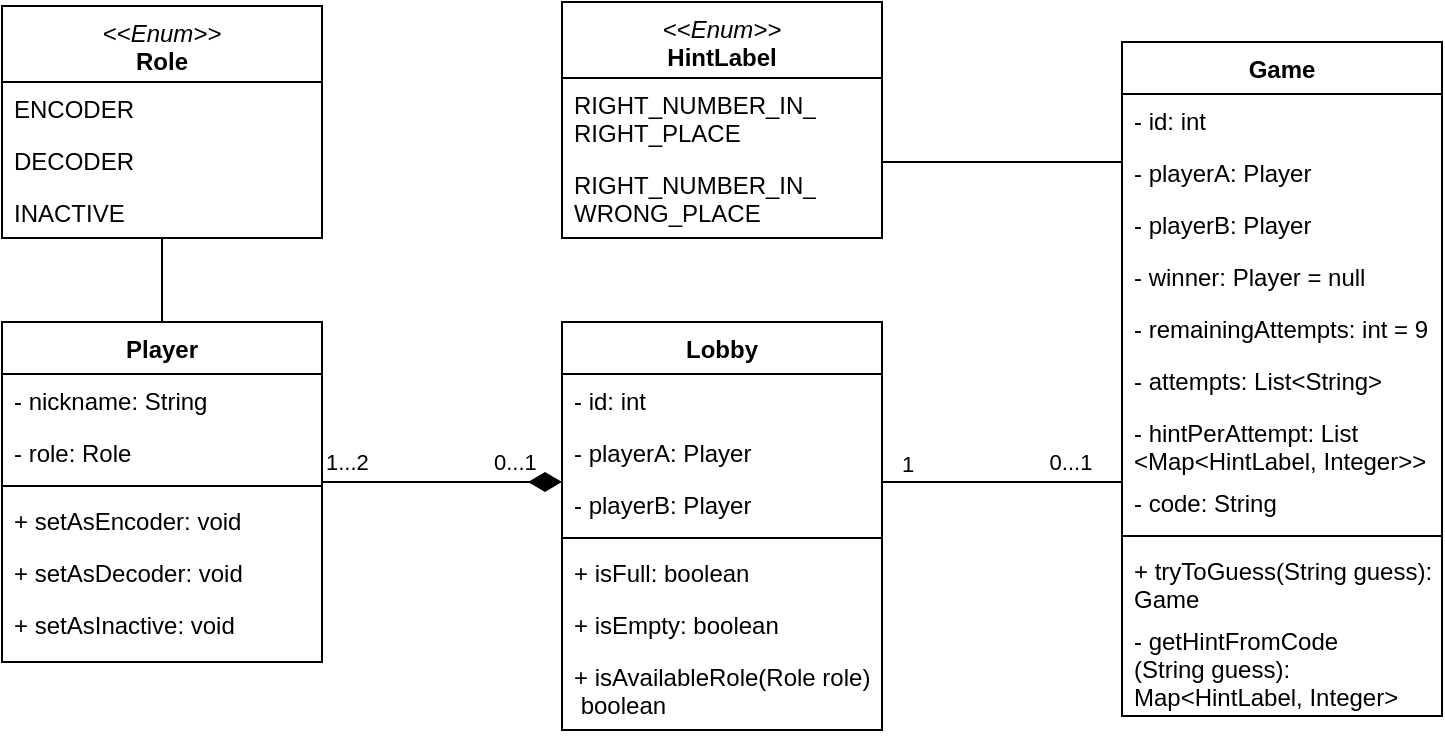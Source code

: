 <mxfile version="21.5.0" type="device" pages="6">
  <diagram id="C5RBs43oDa-KdzZeNtuy" name="Class">
    <mxGraphModel dx="1386" dy="764" grid="1" gridSize="10" guides="1" tooltips="1" connect="1" arrows="1" fold="1" page="1" pageScale="1" pageWidth="827" pageHeight="1169" math="0" shadow="0">
      <root>
        <mxCell id="WIyWlLk6GJQsqaUBKTNV-0" />
        <mxCell id="WIyWlLk6GJQsqaUBKTNV-1" parent="WIyWlLk6GJQsqaUBKTNV-0" />
        <mxCell id="zkfFHV4jXpPFQw0GAbJ--0" value="Player" style="swimlane;fontStyle=1;align=center;verticalAlign=top;childLayout=stackLayout;horizontal=1;startSize=26;horizontalStack=0;resizeParent=1;resizeLast=0;collapsible=1;marginBottom=0;rounded=0;shadow=0;strokeWidth=1;" parent="WIyWlLk6GJQsqaUBKTNV-1" vertex="1">
          <mxGeometry x="40" y="320" width="160" height="170" as="geometry">
            <mxRectangle x="220" y="120" width="160" height="26" as="alternateBounds" />
          </mxGeometry>
        </mxCell>
        <mxCell id="zkfFHV4jXpPFQw0GAbJ--1" value="- nickname: String" style="text;align=left;verticalAlign=top;spacingLeft=4;spacingRight=4;overflow=hidden;rotatable=0;points=[[0,0.5],[1,0.5]];portConstraint=eastwest;" parent="zkfFHV4jXpPFQw0GAbJ--0" vertex="1">
          <mxGeometry y="26" width="160" height="26" as="geometry" />
        </mxCell>
        <mxCell id="UER7jxlYiDCMysIIe5Dz-19" value="- role: Role" style="text;align=left;verticalAlign=top;spacingLeft=4;spacingRight=4;overflow=hidden;rotatable=0;points=[[0,0.5],[1,0.5]];portConstraint=eastwest;" parent="zkfFHV4jXpPFQw0GAbJ--0" vertex="1">
          <mxGeometry y="52" width="160" height="26" as="geometry" />
        </mxCell>
        <mxCell id="UER7jxlYiDCMysIIe5Dz-30" value="" style="line;html=1;strokeWidth=1;align=left;verticalAlign=middle;spacingTop=-1;spacingLeft=3;spacingRight=3;rotatable=0;labelPosition=right;points=[];portConstraint=eastwest;" parent="zkfFHV4jXpPFQw0GAbJ--0" vertex="1">
          <mxGeometry y="78" width="160" height="8" as="geometry" />
        </mxCell>
        <mxCell id="UER7jxlYiDCMysIIe5Dz-31" value="+ setAsEncoder: void" style="text;align=left;verticalAlign=top;spacingLeft=4;spacingRight=4;overflow=hidden;rotatable=0;points=[[0,0.5],[1,0.5]];portConstraint=eastwest;fontStyle=0" parent="zkfFHV4jXpPFQw0GAbJ--0" vertex="1">
          <mxGeometry y="86" width="160" height="26" as="geometry" />
        </mxCell>
        <mxCell id="UER7jxlYiDCMysIIe5Dz-32" value="+ setAsDecoder: void" style="text;align=left;verticalAlign=top;spacingLeft=4;spacingRight=4;overflow=hidden;rotatable=0;points=[[0,0.5],[1,0.5]];portConstraint=eastwest;fontStyle=0" parent="zkfFHV4jXpPFQw0GAbJ--0" vertex="1">
          <mxGeometry y="112" width="160" height="26" as="geometry" />
        </mxCell>
        <mxCell id="UER7jxlYiDCMysIIe5Dz-33" value="+ setAsInactive: void" style="text;align=left;verticalAlign=top;spacingLeft=4;spacingRight=4;overflow=hidden;rotatable=0;points=[[0,0.5],[1,0.5]];portConstraint=eastwest;fontStyle=0" parent="zkfFHV4jXpPFQw0GAbJ--0" vertex="1">
          <mxGeometry y="138" width="160" height="26" as="geometry" />
        </mxCell>
        <mxCell id="zkfFHV4jXpPFQw0GAbJ--6" value="Lobby" style="swimlane;fontStyle=1;align=center;verticalAlign=top;childLayout=stackLayout;horizontal=1;startSize=26;horizontalStack=0;resizeParent=1;resizeLast=0;collapsible=1;marginBottom=0;rounded=0;shadow=0;strokeWidth=1;" parent="WIyWlLk6GJQsqaUBKTNV-1" vertex="1">
          <mxGeometry x="320" y="320" width="160" height="204" as="geometry">
            <mxRectangle x="80" y="400" width="160" height="26" as="alternateBounds" />
          </mxGeometry>
        </mxCell>
        <mxCell id="zkfFHV4jXpPFQw0GAbJ--7" value="- id: int" style="text;align=left;verticalAlign=top;spacingLeft=4;spacingRight=4;overflow=hidden;rotatable=0;points=[[0,0.5],[1,0.5]];portConstraint=eastwest;" parent="zkfFHV4jXpPFQw0GAbJ--6" vertex="1">
          <mxGeometry y="26" width="160" height="26" as="geometry" />
        </mxCell>
        <mxCell id="zkfFHV4jXpPFQw0GAbJ--8" value="- playerA: Player" style="text;align=left;verticalAlign=top;spacingLeft=4;spacingRight=4;overflow=hidden;rotatable=0;points=[[0,0.5],[1,0.5]];portConstraint=eastwest;rounded=0;shadow=0;html=0;" parent="zkfFHV4jXpPFQw0GAbJ--6" vertex="1">
          <mxGeometry y="52" width="160" height="26" as="geometry" />
        </mxCell>
        <mxCell id="UER7jxlYiDCMysIIe5Dz-1" value="- playerB: Player" style="text;align=left;verticalAlign=top;spacingLeft=4;spacingRight=4;overflow=hidden;rotatable=0;points=[[0,0.5],[1,0.5]];portConstraint=eastwest;rounded=0;shadow=0;html=0;" parent="zkfFHV4jXpPFQw0GAbJ--6" vertex="1">
          <mxGeometry y="78" width="160" height="26" as="geometry" />
        </mxCell>
        <mxCell id="zkfFHV4jXpPFQw0GAbJ--9" value="" style="line;html=1;strokeWidth=1;align=left;verticalAlign=middle;spacingTop=-1;spacingLeft=3;spacingRight=3;rotatable=0;labelPosition=right;points=[];portConstraint=eastwest;" parent="zkfFHV4jXpPFQw0GAbJ--6" vertex="1">
          <mxGeometry y="104" width="160" height="8" as="geometry" />
        </mxCell>
        <mxCell id="zkfFHV4jXpPFQw0GAbJ--10" value="+ isFull: boolean" style="text;align=left;verticalAlign=top;spacingLeft=4;spacingRight=4;overflow=hidden;rotatable=0;points=[[0,0.5],[1,0.5]];portConstraint=eastwest;fontStyle=0" parent="zkfFHV4jXpPFQw0GAbJ--6" vertex="1">
          <mxGeometry y="112" width="160" height="26" as="geometry" />
        </mxCell>
        <mxCell id="4mKPp1QxXzxdGHiRJfHE-4" value="+ isEmpty: boolean" style="text;align=left;verticalAlign=top;spacingLeft=4;spacingRight=4;overflow=hidden;rotatable=0;points=[[0,0.5],[1,0.5]];portConstraint=eastwest;fontStyle=0" parent="zkfFHV4jXpPFQw0GAbJ--6" vertex="1">
          <mxGeometry y="138" width="160" height="26" as="geometry" />
        </mxCell>
        <mxCell id="v15Upnwp6Sc3w1bjmakq-0" value="+ isAvailableRole(Role role):&#xa; boolean" style="text;align=left;verticalAlign=top;spacingLeft=4;spacingRight=4;overflow=hidden;rotatable=0;points=[[0,0.5],[1,0.5]];portConstraint=eastwest;fontStyle=0" parent="zkfFHV4jXpPFQw0GAbJ--6" vertex="1">
          <mxGeometry y="164" width="160" height="40" as="geometry" />
        </mxCell>
        <mxCell id="zkfFHV4jXpPFQw0GAbJ--13" value="Game" style="swimlane;fontStyle=1;align=center;verticalAlign=top;childLayout=stackLayout;horizontal=1;startSize=26;horizontalStack=0;resizeParent=1;resizeLast=0;collapsible=1;marginBottom=0;rounded=0;shadow=0;strokeWidth=1;" parent="WIyWlLk6GJQsqaUBKTNV-1" vertex="1">
          <mxGeometry x="600" y="180" width="160" height="337" as="geometry">
            <mxRectangle x="340" y="380" width="170" height="26" as="alternateBounds" />
          </mxGeometry>
        </mxCell>
        <mxCell id="UER7jxlYiDCMysIIe5Dz-2" value="- id: int" style="text;align=left;verticalAlign=top;spacingLeft=4;spacingRight=4;overflow=hidden;rotatable=0;points=[[0,0.5],[1,0.5]];portConstraint=eastwest;" parent="zkfFHV4jXpPFQw0GAbJ--13" vertex="1">
          <mxGeometry y="26" width="160" height="26" as="geometry" />
        </mxCell>
        <mxCell id="UER7jxlYiDCMysIIe5Dz-3" value="- playerA: Player" style="text;align=left;verticalAlign=top;spacingLeft=4;spacingRight=4;overflow=hidden;rotatable=0;points=[[0,0.5],[1,0.5]];portConstraint=eastwest;rounded=0;shadow=0;html=0;" parent="zkfFHV4jXpPFQw0GAbJ--13" vertex="1">
          <mxGeometry y="52" width="160" height="26" as="geometry" />
        </mxCell>
        <mxCell id="UER7jxlYiDCMysIIe5Dz-4" value="- playerB: Player" style="text;align=left;verticalAlign=top;spacingLeft=4;spacingRight=4;overflow=hidden;rotatable=0;points=[[0,0.5],[1,0.5]];portConstraint=eastwest;rounded=0;shadow=0;html=0;" parent="zkfFHV4jXpPFQw0GAbJ--13" vertex="1">
          <mxGeometry y="78" width="160" height="26" as="geometry" />
        </mxCell>
        <mxCell id="4mKPp1QxXzxdGHiRJfHE-6" value="- winner: Player = null" style="text;align=left;verticalAlign=top;spacingLeft=4;spacingRight=4;overflow=hidden;rotatable=0;points=[[0,0.5],[1,0.5]];portConstraint=eastwest;rounded=0;shadow=0;html=0;" parent="zkfFHV4jXpPFQw0GAbJ--13" vertex="1">
          <mxGeometry y="104" width="160" height="26" as="geometry" />
        </mxCell>
        <mxCell id="zkfFHV4jXpPFQw0GAbJ--14" value="- remainingAttempts: int = 9" style="text;align=left;verticalAlign=top;spacingLeft=4;spacingRight=4;overflow=hidden;rotatable=0;points=[[0,0.5],[1,0.5]];portConstraint=eastwest;" parent="zkfFHV4jXpPFQw0GAbJ--13" vertex="1">
          <mxGeometry y="130" width="160" height="26" as="geometry" />
        </mxCell>
        <mxCell id="v15Upnwp6Sc3w1bjmakq-3" value="- attempts: List&lt;String&gt;" style="text;align=left;verticalAlign=top;spacingLeft=4;spacingRight=4;overflow=hidden;rotatable=0;points=[[0,0.5],[1,0.5]];portConstraint=eastwest;" parent="zkfFHV4jXpPFQw0GAbJ--13" vertex="1">
          <mxGeometry y="156" width="160" height="26" as="geometry" />
        </mxCell>
        <mxCell id="4mKPp1QxXzxdGHiRJfHE-7" value="- hintPerAttempt: List&#xa;&lt;Map&lt;HintLabel, Integer&gt;&gt;" style="text;align=left;verticalAlign=top;spacingLeft=4;spacingRight=4;overflow=hidden;rotatable=0;points=[[0,0.5],[1,0.5]];portConstraint=eastwest;" parent="zkfFHV4jXpPFQw0GAbJ--13" vertex="1">
          <mxGeometry y="182" width="160" height="35" as="geometry" />
        </mxCell>
        <mxCell id="UER7jxlYiDCMysIIe5Dz-41" value="- code: String" style="text;align=left;verticalAlign=top;spacingLeft=4;spacingRight=4;overflow=hidden;rotatable=0;points=[[0,0.5],[1,0.5]];portConstraint=eastwest;" parent="zkfFHV4jXpPFQw0GAbJ--13" vertex="1">
          <mxGeometry y="217" width="160" height="26" as="geometry" />
        </mxCell>
        <mxCell id="zkfFHV4jXpPFQw0GAbJ--15" value="" style="line;html=1;strokeWidth=1;align=left;verticalAlign=middle;spacingTop=-1;spacingLeft=3;spacingRight=3;rotatable=0;labelPosition=right;points=[];portConstraint=eastwest;" parent="zkfFHV4jXpPFQw0GAbJ--13" vertex="1">
          <mxGeometry y="243" width="160" height="8" as="geometry" />
        </mxCell>
        <mxCell id="v15Upnwp6Sc3w1bjmakq-4" value="+ tryToGuess(String guess):&#xa;Game " style="text;align=left;verticalAlign=top;spacingLeft=4;spacingRight=4;overflow=hidden;rotatable=0;points=[[0,0.5],[1,0.5]];portConstraint=eastwest;" parent="zkfFHV4jXpPFQw0GAbJ--13" vertex="1">
          <mxGeometry y="251" width="160" height="35" as="geometry" />
        </mxCell>
        <mxCell id="4mKPp1QxXzxdGHiRJfHE-8" value="- getHintFromCode&#xa;(String guess):&#xa;Map&lt;HintLabel, Integer&gt;" style="text;align=left;verticalAlign=top;spacingLeft=4;spacingRight=4;overflow=hidden;rotatable=0;points=[[0,0.5],[1,0.5]];portConstraint=eastwest;" parent="zkfFHV4jXpPFQw0GAbJ--13" vertex="1">
          <mxGeometry y="286" width="160" height="50" as="geometry" />
        </mxCell>
        <mxCell id="UER7jxlYiDCMysIIe5Dz-21" value="&lt;span style=&quot;font-weight: normal;&quot;&gt;&lt;i&gt;&amp;lt;&amp;lt;Enum&amp;gt;&amp;gt;&lt;/i&gt;&lt;/span&gt;&lt;br&gt;Role" style="swimlane;fontStyle=1;align=center;verticalAlign=top;childLayout=stackLayout;horizontal=1;startSize=38;horizontalStack=0;resizeParent=1;resizeParentMax=0;resizeLast=0;collapsible=1;marginBottom=0;whiteSpace=wrap;html=1;rounded=0;swimlaneLine=1;glass=0;shadow=0;arcSize=15;" parent="WIyWlLk6GJQsqaUBKTNV-1" vertex="1">
          <mxGeometry x="40" y="162" width="160" height="116" as="geometry">
            <mxRectangle x="320" y="170" width="100" height="40" as="alternateBounds" />
          </mxGeometry>
        </mxCell>
        <mxCell id="UER7jxlYiDCMysIIe5Dz-22" value="ENCODER" style="text;strokeColor=none;fillColor=none;align=left;verticalAlign=top;spacingLeft=4;spacingRight=4;overflow=hidden;rotatable=0;points=[[0,0.5],[1,0.5]];portConstraint=eastwest;whiteSpace=wrap;html=1;" parent="UER7jxlYiDCMysIIe5Dz-21" vertex="1">
          <mxGeometry y="38" width="160" height="26" as="geometry" />
        </mxCell>
        <mxCell id="UER7jxlYiDCMysIIe5Dz-25" value="DECODER" style="text;strokeColor=none;fillColor=none;align=left;verticalAlign=top;spacingLeft=4;spacingRight=4;overflow=hidden;rotatable=0;points=[[0,0.5],[1,0.5]];portConstraint=eastwest;whiteSpace=wrap;html=1;" parent="UER7jxlYiDCMysIIe5Dz-21" vertex="1">
          <mxGeometry y="64" width="160" height="26" as="geometry" />
        </mxCell>
        <mxCell id="UER7jxlYiDCMysIIe5Dz-29" value="INACTIVE" style="text;strokeColor=none;fillColor=none;align=left;verticalAlign=top;spacingLeft=4;spacingRight=4;overflow=hidden;rotatable=0;points=[[0,0.5],[1,0.5]];portConstraint=eastwest;whiteSpace=wrap;html=1;" parent="UER7jxlYiDCMysIIe5Dz-21" vertex="1">
          <mxGeometry y="90" width="160" height="26" as="geometry" />
        </mxCell>
        <mxCell id="UER7jxlYiDCMysIIe5Dz-26" value="" style="endArrow=none;html=1;rounded=0;exitX=0.5;exitY=0;exitDx=0;exitDy=0;entryX=0.5;entryY=1;entryDx=0;entryDy=0;" parent="WIyWlLk6GJQsqaUBKTNV-1" source="zkfFHV4jXpPFQw0GAbJ--0" target="UER7jxlYiDCMysIIe5Dz-21" edge="1">
          <mxGeometry relative="1" as="geometry">
            <mxPoint x="310" y="120" as="sourcePoint" />
            <mxPoint x="240" y="190" as="targetPoint" />
          </mxGeometry>
        </mxCell>
        <mxCell id="UER7jxlYiDCMysIIe5Dz-37" value="" style="endArrow=none;html=1;endSize=12;startArrow=diamondThin;startSize=14;startFill=1;align=left;verticalAlign=bottom;rounded=0;endFill=0;" parent="WIyWlLk6GJQsqaUBKTNV-1" edge="1">
          <mxGeometry x="-0.556" relative="1" as="geometry">
            <mxPoint x="320" y="400" as="sourcePoint" />
            <mxPoint x="200" y="400" as="targetPoint" />
            <mxPoint as="offset" />
          </mxGeometry>
        </mxCell>
        <mxCell id="UER7jxlYiDCMysIIe5Dz-38" value="&lt;span style=&quot;font-family: Helvetica; font-size: 11px; font-style: normal; font-variant-ligatures: normal; font-variant-caps: normal; font-weight: 400; letter-spacing: normal; orphans: 2; text-align: left; text-indent: 0px; text-transform: none; widows: 2; word-spacing: 0px; -webkit-text-stroke-width: 0px; text-decoration-thickness: initial; text-decoration-style: initial; text-decoration-color: initial; float: none; display: inline !important;&quot;&gt;1...2&lt;/span&gt;" style="text;whiteSpace=wrap;html=1;verticalAlign=middle;fillColor=none;fontColor=default;labelBackgroundColor=none;" parent="WIyWlLk6GJQsqaUBKTNV-1" vertex="1">
          <mxGeometry x="200" y="385" width="30" height="10" as="geometry" />
        </mxCell>
        <mxCell id="UER7jxlYiDCMysIIe5Dz-39" value="&lt;span style=&quot;font-family: Helvetica; font-size: 11px; font-style: normal; font-variant-ligatures: normal; font-variant-caps: normal; font-weight: 400; letter-spacing: normal; orphans: 2; text-align: left; text-indent: 0px; text-transform: none; widows: 2; word-spacing: 0px; -webkit-text-stroke-width: 0px; text-decoration-thickness: initial; text-decoration-style: initial; text-decoration-color: initial; float: none; display: inline !important;&quot;&gt;0...1&lt;/span&gt;" style="text;whiteSpace=wrap;html=1;verticalAlign=middle;fontColor=default;labelBorderColor=none;labelBackgroundColor=none;" parent="WIyWlLk6GJQsqaUBKTNV-1" vertex="1">
          <mxGeometry x="284" y="385" width="30" height="10" as="geometry" />
        </mxCell>
        <mxCell id="v15Upnwp6Sc3w1bjmakq-1" value="1" style="endArrow=none;html=1;endSize=12;startArrow=none;startSize=14;startFill=0;align=left;verticalAlign=bottom;rounded=0;endFill=0;labelBackgroundColor=none;" parent="WIyWlLk6GJQsqaUBKTNV-1" edge="1">
          <mxGeometry x="-0.873" relative="1" as="geometry">
            <mxPoint x="480" y="400" as="sourcePoint" />
            <mxPoint x="600" y="400" as="targetPoint" />
            <mxPoint as="offset" />
          </mxGeometry>
        </mxCell>
        <mxCell id="v15Upnwp6Sc3w1bjmakq-2" value="0...1" style="edgeLabel;html=1;align=center;verticalAlign=middle;resizable=0;points=[];labelBackgroundColor=none;" parent="v15Upnwp6Sc3w1bjmakq-1" vertex="1" connectable="0">
          <mxGeometry x="0.828" y="2" relative="1" as="geometry">
            <mxPoint x="-16" y="-8" as="offset" />
          </mxGeometry>
        </mxCell>
        <mxCell id="4mKPp1QxXzxdGHiRJfHE-0" value="&lt;span style=&quot;font-weight: normal;&quot;&gt;&lt;i&gt;&amp;lt;&amp;lt;Enum&amp;gt;&amp;gt;&lt;/i&gt;&lt;/span&gt;&lt;br&gt;HintLabel" style="swimlane;fontStyle=1;align=center;verticalAlign=top;childLayout=stackLayout;horizontal=1;startSize=38;horizontalStack=0;resizeParent=1;resizeParentMax=0;resizeLast=0;collapsible=1;marginBottom=0;whiteSpace=wrap;html=1;rounded=0;swimlaneLine=1;glass=0;shadow=0;arcSize=15;" parent="WIyWlLk6GJQsqaUBKTNV-1" vertex="1">
          <mxGeometry x="320" y="160" width="160" height="118" as="geometry">
            <mxRectangle x="320" y="170" width="100" height="40" as="alternateBounds" />
          </mxGeometry>
        </mxCell>
        <mxCell id="4mKPp1QxXzxdGHiRJfHE-1" value="RIGHT_NUMBER_IN_&lt;br&gt;RIGHT_PLACE" style="text;strokeColor=none;fillColor=none;align=left;verticalAlign=top;spacingLeft=4;spacingRight=4;overflow=hidden;rotatable=0;points=[[0,0.5],[1,0.5]];portConstraint=eastwest;whiteSpace=wrap;html=1;" parent="4mKPp1QxXzxdGHiRJfHE-0" vertex="1">
          <mxGeometry y="38" width="160" height="40" as="geometry" />
        </mxCell>
        <mxCell id="4mKPp1QxXzxdGHiRJfHE-2" value="RIGHT_NUMBER_IN_&lt;br&gt;WRONG_PLACE" style="text;strokeColor=none;fillColor=none;align=left;verticalAlign=top;spacingLeft=4;spacingRight=4;overflow=hidden;rotatable=0;points=[[0,0.5],[1,0.5]];portConstraint=eastwest;whiteSpace=wrap;html=1;" parent="4mKPp1QxXzxdGHiRJfHE-0" vertex="1">
          <mxGeometry y="78" width="160" height="40" as="geometry" />
        </mxCell>
        <mxCell id="4mKPp1QxXzxdGHiRJfHE-9" value="" style="endArrow=none;html=1;rounded=0;" parent="WIyWlLk6GJQsqaUBKTNV-1" edge="1">
          <mxGeometry width="50" height="50" relative="1" as="geometry">
            <mxPoint x="480" y="240" as="sourcePoint" />
            <mxPoint x="600" y="240" as="targetPoint" />
          </mxGeometry>
        </mxCell>
      </root>
    </mxGraphModel>
  </diagram>
  <diagram id="_gqyDcCQJWFUiEoFh99b" name="Connection Use Case">
    <mxGraphModel dx="1386" dy="764" grid="1" gridSize="10" guides="1" tooltips="1" connect="1" arrows="1" fold="1" page="1" pageScale="1" pageWidth="827" pageHeight="1169" math="0" shadow="0">
      <root>
        <mxCell id="0" />
        <mxCell id="1" parent="0" />
        <mxCell id="3vYsM9aQoNxQqMEnbn2C-3" value="" style="rounded=1;whiteSpace=wrap;html=1;fillColor=none;" parent="1" vertex="1">
          <mxGeometry x="260" y="70" width="160" height="440" as="geometry" />
        </mxCell>
        <mxCell id="iQXgPGsqYSNBlmH_r2pg-1" value="Player" style="shape=umlActor;verticalLabelPosition=bottom;verticalAlign=top;html=1;fillColor=none;" parent="1" vertex="1">
          <mxGeometry x="90" y="170" width="30" height="60" as="geometry" />
        </mxCell>
        <mxCell id="iQXgPGsqYSNBlmH_r2pg-3" value="Si registra con un nickname" style="ellipse;whiteSpace=wrap;html=1;fillColor=none;" parent="1" vertex="1">
          <mxGeometry x="280" y="210" width="120" height="80" as="geometry" />
        </mxCell>
        <mxCell id="iQXgPGsqYSNBlmH_r2pg-4" value="Crea una lobby scegliendo il ruolo" style="ellipse;whiteSpace=wrap;html=1;fillColor=none;" parent="1" vertex="1">
          <mxGeometry x="280" y="310" width="120" height="80" as="geometry" />
        </mxCell>
        <mxCell id="iQXgPGsqYSNBlmH_r2pg-5" value="Si connette a una lobby ottenendo il ruolo" style="ellipse;whiteSpace=wrap;html=1;fillColor=none;" parent="1" vertex="1">
          <mxGeometry x="280" y="410" width="120" height="80" as="geometry" />
        </mxCell>
        <mxCell id="iQXgPGsqYSNBlmH_r2pg-6" value="" style="endArrow=classic;html=1;rounded=1;entryX=0;entryY=0.5;entryDx=0;entryDy=0;" parent="1" target="iQXgPGsqYSNBlmH_r2pg-4" edge="1">
          <mxGeometry width="50" height="50" relative="1" as="geometry">
            <mxPoint x="130" y="400" as="sourcePoint" />
            <mxPoint x="230" y="400" as="targetPoint" />
            <Array as="points">
              <mxPoint x="200" y="400" />
              <mxPoint x="200" y="350" />
            </Array>
          </mxGeometry>
        </mxCell>
        <mxCell id="iQXgPGsqYSNBlmH_r2pg-7" value="" style="endArrow=classic;html=1;entryX=0;entryY=0.5;entryDx=0;entryDy=0;rounded=1;" parent="1" target="iQXgPGsqYSNBlmH_r2pg-3" edge="1">
          <mxGeometry width="50" height="50" relative="1" as="geometry">
            <mxPoint x="130" y="200" as="sourcePoint" />
            <mxPoint x="400" y="340" as="targetPoint" />
            <Array as="points">
              <mxPoint x="200" y="200" />
              <mxPoint x="200" y="250" />
            </Array>
          </mxGeometry>
        </mxCell>
        <mxCell id="iQXgPGsqYSNBlmH_r2pg-8" value="" style="endArrow=classic;html=1;rounded=1;entryX=0;entryY=0.5;entryDx=0;entryDy=0;" parent="1" target="iQXgPGsqYSNBlmH_r2pg-5" edge="1">
          <mxGeometry width="50" height="50" relative="1" as="geometry">
            <mxPoint x="130" y="400" as="sourcePoint" />
            <mxPoint x="220" y="480" as="targetPoint" />
            <Array as="points">
              <mxPoint x="200" y="400" />
              <mxPoint x="200" y="450" />
            </Array>
          </mxGeometry>
        </mxCell>
        <mxCell id="3vYsM9aQoNxQqMEnbn2C-1" value="Player &lt;br&gt;registrato" style="shape=umlActor;verticalLabelPosition=bottom;verticalAlign=top;html=1;fillColor=none;" parent="1" vertex="1">
          <mxGeometry x="90" y="370" width="30" height="60" as="geometry" />
        </mxCell>
        <mxCell id="3vYsM9aQoNxQqMEnbn2C-2" value="" style="endArrow=block;html=1;rounded=1;endFill=0;" parent="1" edge="1">
          <mxGeometry width="50" height="50" relative="1" as="geometry">
            <mxPoint x="80" y="400" as="sourcePoint" />
            <mxPoint x="80" y="200" as="targetPoint" />
            <Array as="points">
              <mxPoint x="40" y="400" />
              <mxPoint x="40" y="200" />
            </Array>
          </mxGeometry>
        </mxCell>
        <mxCell id="3vYsM9aQoNxQqMEnbn2C-5" value="Mastermind Online" style="text;html=1;strokeColor=none;fillColor=none;align=center;verticalAlign=middle;whiteSpace=wrap;rounded=0;" parent="1" vertex="1">
          <mxGeometry x="285" y="80" width="110" height="30" as="geometry" />
        </mxCell>
        <mxCell id="7QZhvYdB1IKb0w9om9q9-1" value="Si disconnette" style="ellipse;whiteSpace=wrap;html=1;fillColor=none;" parent="1" vertex="1">
          <mxGeometry x="280" y="110" width="120" height="80" as="geometry" />
        </mxCell>
        <mxCell id="7QZhvYdB1IKb0w9om9q9-2" value="" style="endArrow=classic;html=1;rounded=1;entryX=0;entryY=0.5;entryDx=0;entryDy=0;" parent="1" target="7QZhvYdB1IKb0w9om9q9-1" edge="1">
          <mxGeometry width="50" height="50" relative="1" as="geometry">
            <mxPoint x="130" y="200" as="sourcePoint" />
            <mxPoint x="240" y="110" as="targetPoint" />
            <Array as="points">
              <mxPoint x="200" y="200" />
              <mxPoint x="200" y="150" />
            </Array>
          </mxGeometry>
        </mxCell>
      </root>
    </mxGraphModel>
  </diagram>
  <diagram id="GlCFCU5fnV9Fu0jNuSwU" name="Game Use Case">
    <mxGraphModel dx="1386" dy="764" grid="1" gridSize="10" guides="1" tooltips="1" connect="1" arrows="1" fold="1" page="1" pageScale="1" pageWidth="827" pageHeight="1169" math="0" shadow="0">
      <root>
        <mxCell id="0" />
        <mxCell id="1" parent="0" />
        <mxCell id="uWwFrTDso0CofCwS8BPG-1" value="" style="rounded=1;whiteSpace=wrap;html=1;fillColor=none;" parent="1" vertex="1">
          <mxGeometry x="160" y="120" width="160" height="280" as="geometry" />
        </mxCell>
        <mxCell id="uWwFrTDso0CofCwS8BPG-2" value="Mastermind Online" style="text;html=1;strokeColor=none;fillColor=none;align=center;verticalAlign=middle;whiteSpace=wrap;rounded=0;" parent="1" vertex="1">
          <mxGeometry x="185" y="130" width="110" height="30" as="geometry" />
        </mxCell>
        <mxCell id="zI4qfzWVpQXrJi2Yzb1k-1" value="Codificatore" style="shape=umlActor;verticalLabelPosition=bottom;verticalAlign=top;html=1;fillColor=none;" parent="1" vertex="1">
          <mxGeometry x="80" y="170" width="30" height="60" as="geometry" />
        </mxCell>
        <mxCell id="zI4qfzWVpQXrJi2Yzb1k-2" value="Sceglie &lt;br&gt;un codice di 4 cifre decimali" style="ellipse;whiteSpace=wrap;html=1;fillColor=none;" parent="1" vertex="1">
          <mxGeometry x="180" y="160" width="120" height="80" as="geometry" />
        </mxCell>
        <mxCell id="zI4qfzWVpQXrJi2Yzb1k-3" value="Tenta di indovinare il codice" style="ellipse;whiteSpace=wrap;html=1;fillColor=none;" parent="1" vertex="1">
          <mxGeometry x="180" y="300" width="120" height="80" as="geometry" />
        </mxCell>
        <mxCell id="zI4qfzWVpQXrJi2Yzb1k-8" value="Decodificatore" style="shape=umlActor;verticalLabelPosition=bottom;verticalAlign=top;html=1;fillColor=none;" parent="1" vertex="1">
          <mxGeometry x="80" y="310" width="30" height="60" as="geometry" />
        </mxCell>
        <mxCell id="q0ph9CylqQFJZ0sZna5B-1" value="" style="endArrow=classic;html=1;rounded=0;entryX=0;entryY=0.5;entryDx=0;entryDy=0;" parent="1" target="zI4qfzWVpQXrJi2Yzb1k-2" edge="1">
          <mxGeometry width="50" height="50" relative="1" as="geometry">
            <mxPoint x="120" y="200" as="sourcePoint" />
            <mxPoint x="490" y="230" as="targetPoint" />
          </mxGeometry>
        </mxCell>
        <mxCell id="q0ph9CylqQFJZ0sZna5B-2" value="" style="endArrow=classic;html=1;rounded=0;entryX=0;entryY=0.5;entryDx=0;entryDy=0;" parent="1" target="zI4qfzWVpQXrJi2Yzb1k-3" edge="1">
          <mxGeometry width="50" height="50" relative="1" as="geometry">
            <mxPoint x="120" y="339.71" as="sourcePoint" />
            <mxPoint x="180" y="339.71" as="targetPoint" />
          </mxGeometry>
        </mxCell>
      </root>
    </mxGraphModel>
  </diagram>
  <diagram id="Gi95aiv1MGOGL4cKkuC8" name="Lobby State">
    <mxGraphModel dx="1386" dy="764" grid="1" gridSize="10" guides="1" tooltips="1" connect="1" arrows="1" fold="1" page="1" pageScale="1" pageWidth="827" pageHeight="1169" math="0" shadow="0">
      <root>
        <mxCell id="0" />
        <mxCell id="1" parent="0" />
        <mxCell id="ZTDD8AJCoJOqpsT0TGOy-1" value="" style="rounded=1;whiteSpace=wrap;html=1;labelPosition=center;verticalLabelPosition=middle;align=center;verticalAlign=middle;movable=1;resizable=1;rotatable=1;deletable=1;editable=1;locked=0;connectable=1;dashed=1;" parent="1" vertex="1">
          <mxGeometry x="410" y="600" width="160" height="70" as="geometry" />
        </mxCell>
        <mxCell id="ZTDD8AJCoJOqpsT0TGOy-2" value="" style="endArrow=none;html=1;rounded=0;exitX=0;exitY=0.25;exitDx=0;exitDy=0;entryX=1;entryY=0.25;entryDx=0;entryDy=0;movable=1;resizable=1;rotatable=1;deletable=1;editable=1;locked=0;connectable=1;dashed=1;" parent="1" source="ZTDD8AJCoJOqpsT0TGOy-1" target="ZTDD8AJCoJOqpsT0TGOy-1" edge="1">
          <mxGeometry width="50" height="50" relative="1" as="geometry">
            <mxPoint x="500" y="720" as="sourcePoint" />
            <mxPoint x="550" y="670" as="targetPoint" />
          </mxGeometry>
        </mxCell>
        <mxCell id="ZTDD8AJCoJOqpsT0TGOy-3" value="&lt;b&gt;Inizio partita&lt;/b&gt;" style="text;html=1;strokeColor=none;fillColor=none;align=center;verticalAlign=middle;whiteSpace=wrap;rounded=0;movable=1;resizable=1;rotatable=1;deletable=1;editable=1;locked=0;connectable=1;" parent="1" vertex="1">
          <mxGeometry x="430" y="600" width="120" height="20" as="geometry" />
        </mxCell>
        <mxCell id="ZTDD8AJCoJOqpsT0TGOy-4" value="" style="ellipse;html=1;shape=startState;fillColor=#000000;strokeColor=#000000;" parent="1" vertex="1">
          <mxGeometry x="275" y="75" width="30" height="30" as="geometry" />
        </mxCell>
        <mxCell id="ZTDD8AJCoJOqpsT0TGOy-5" value="" style="html=1;verticalAlign=bottom;endArrow=classic;endSize=8;strokeColor=#000000;rounded=0;endFill=1;entryX=0.5;entryY=0;entryDx=0;entryDy=0;" parent="1" source="ZTDD8AJCoJOqpsT0TGOy-4" target="ZTDD8AJCoJOqpsT0TGOy-8" edge="1">
          <mxGeometry relative="1" as="geometry">
            <mxPoint x="295" y="130" as="targetPoint" />
          </mxGeometry>
        </mxCell>
        <mxCell id="ZTDD8AJCoJOqpsT0TGOy-6" value="&lt;br&gt;Richiedi inserimento nickname" style="rounded=1;whiteSpace=wrap;html=1;labelPosition=center;verticalLabelPosition=middle;align=center;verticalAlign=middle;movable=1;resizable=1;rotatable=1;deletable=1;editable=1;locked=0;connectable=1;" parent="1" vertex="1">
          <mxGeometry x="210" y="130" width="160" height="80" as="geometry" />
        </mxCell>
        <mxCell id="ZTDD8AJCoJOqpsT0TGOy-7" value="" style="endArrow=none;html=1;rounded=0;exitX=0;exitY=0.25;exitDx=0;exitDy=0;entryX=1;entryY=0.25;entryDx=0;entryDy=0;movable=1;resizable=1;rotatable=1;deletable=1;editable=1;locked=0;connectable=1;" parent="1" source="ZTDD8AJCoJOqpsT0TGOy-6" target="ZTDD8AJCoJOqpsT0TGOy-6" edge="1">
          <mxGeometry width="50" height="50" relative="1" as="geometry">
            <mxPoint x="300" y="250" as="sourcePoint" />
            <mxPoint x="350" y="200" as="targetPoint" />
          </mxGeometry>
        </mxCell>
        <mxCell id="ZTDD8AJCoJOqpsT0TGOy-8" value="&lt;b&gt;Login&lt;/b&gt;" style="text;html=1;strokeColor=none;fillColor=none;align=center;verticalAlign=middle;whiteSpace=wrap;rounded=0;movable=1;resizable=1;rotatable=1;deletable=1;editable=1;locked=0;connectable=1;" parent="1" vertex="1">
          <mxGeometry x="230" y="130" width="120" height="20" as="geometry" />
        </mxCell>
        <mxCell id="ZTDD8AJCoJOqpsT0TGOy-9" value="&lt;br&gt;Mostra&lt;br&gt;opzioni menù" style="rounded=1;whiteSpace=wrap;html=1;labelPosition=center;verticalLabelPosition=middle;align=center;verticalAlign=middle;movable=1;resizable=1;rotatable=1;deletable=1;editable=1;locked=0;connectable=1;" parent="1" vertex="1">
          <mxGeometry x="210" y="280" width="160" height="80" as="geometry" />
        </mxCell>
        <mxCell id="ZTDD8AJCoJOqpsT0TGOy-10" value="" style="endArrow=none;html=1;rounded=0;exitX=0;exitY=0.25;exitDx=0;exitDy=0;entryX=1;entryY=0.25;entryDx=0;entryDy=0;movable=1;resizable=1;rotatable=1;deletable=1;editable=1;locked=0;connectable=1;" parent="1" source="ZTDD8AJCoJOqpsT0TGOy-9" target="ZTDD8AJCoJOqpsT0TGOy-9" edge="1">
          <mxGeometry width="50" height="50" relative="1" as="geometry">
            <mxPoint x="305" y="400" as="sourcePoint" />
            <mxPoint x="355" y="350" as="targetPoint" />
          </mxGeometry>
        </mxCell>
        <mxCell id="ZTDD8AJCoJOqpsT0TGOy-11" value="&lt;b&gt;Home&lt;/b&gt;" style="text;html=1;strokeColor=none;fillColor=none;align=center;verticalAlign=middle;whiteSpace=wrap;rounded=0;movable=1;resizable=1;rotatable=1;deletable=1;editable=1;locked=0;connectable=1;" parent="1" vertex="1">
          <mxGeometry x="230" y="280" width="120" height="20" as="geometry" />
        </mxCell>
        <mxCell id="ZTDD8AJCoJOqpsT0TGOy-12" value="" style="endArrow=classic;html=1;rounded=0;exitX=0.5;exitY=1;exitDx=0;exitDy=0;entryX=0.5;entryY=0;entryDx=0;entryDy=0;" parent="1" source="ZTDD8AJCoJOqpsT0TGOy-6" target="ZTDD8AJCoJOqpsT0TGOy-11" edge="1">
          <mxGeometry width="50" height="50" relative="1" as="geometry">
            <mxPoint x="160" y="270" as="sourcePoint" />
            <mxPoint x="210" y="220" as="targetPoint" />
          </mxGeometry>
        </mxCell>
        <mxCell id="ZTDD8AJCoJOqpsT0TGOy-13" value="Nickname inserito" style="text;html=1;strokeColor=none;fillColor=none;align=center;verticalAlign=middle;whiteSpace=wrap;rounded=0;" parent="1" vertex="1">
          <mxGeometry x="295" y="230" width="60" height="30" as="geometry" />
        </mxCell>
        <mxCell id="ZTDD8AJCoJOqpsT0TGOy-14" value="" style="ellipse;html=1;shape=endState;fillColor=#000000;strokeColor=#000000;" parent="1" vertex="1">
          <mxGeometry x="540" y="325" width="30" height="30" as="geometry" />
        </mxCell>
        <mxCell id="ZTDD8AJCoJOqpsT0TGOy-15" value="" style="endArrow=classic;html=1;rounded=0;exitX=1;exitY=0.75;exitDx=0;exitDy=0;entryX=0;entryY=0.5;entryDx=0;entryDy=0;" parent="1" source="ZTDD8AJCoJOqpsT0TGOy-9" target="ZTDD8AJCoJOqpsT0TGOy-14" edge="1">
          <mxGeometry width="50" height="50" relative="1" as="geometry">
            <mxPoint x="420" y="390" as="sourcePoint" />
            <mxPoint x="470" y="340" as="targetPoint" />
          </mxGeometry>
        </mxCell>
        <mxCell id="ZTDD8AJCoJOqpsT0TGOy-16" value="Uscita dal gioco" style="text;html=1;strokeColor=none;fillColor=none;align=center;verticalAlign=middle;whiteSpace=wrap;rounded=0;" parent="1" vertex="1">
          <mxGeometry x="410" y="320" width="100" height="20" as="geometry" />
        </mxCell>
        <mxCell id="ZTDD8AJCoJOqpsT0TGOy-17" value="&lt;br&gt;Richiedi inserimento ruolo" style="rounded=1;whiteSpace=wrap;html=1;labelPosition=center;verticalLabelPosition=middle;align=center;verticalAlign=middle;movable=1;resizable=1;rotatable=1;deletable=1;editable=1;locked=0;connectable=1;" parent="1" vertex="1">
          <mxGeometry x="20" y="440" width="160" height="80" as="geometry" />
        </mxCell>
        <mxCell id="ZTDD8AJCoJOqpsT0TGOy-18" value="" style="endArrow=none;html=1;rounded=0;exitX=0;exitY=0.25;exitDx=0;exitDy=0;entryX=1;entryY=0.25;entryDx=0;entryDy=0;movable=1;resizable=1;rotatable=1;deletable=1;editable=1;locked=0;connectable=1;" parent="1" source="ZTDD8AJCoJOqpsT0TGOy-17" target="ZTDD8AJCoJOqpsT0TGOy-17" edge="1">
          <mxGeometry width="50" height="50" relative="1" as="geometry">
            <mxPoint x="110" y="560" as="sourcePoint" />
            <mxPoint x="160" y="510" as="targetPoint" />
          </mxGeometry>
        </mxCell>
        <mxCell id="ZTDD8AJCoJOqpsT0TGOy-19" value="&lt;b&gt;Creazione Lobby&lt;/b&gt;" style="text;html=1;strokeColor=none;fillColor=none;align=center;verticalAlign=middle;whiteSpace=wrap;rounded=0;movable=1;resizable=1;rotatable=1;deletable=1;editable=1;locked=0;connectable=1;" parent="1" vertex="1">
          <mxGeometry x="40" y="440" width="120" height="20" as="geometry" />
        </mxCell>
        <mxCell id="ZTDD8AJCoJOqpsT0TGOy-20" value="&lt;br&gt;Mostra tutte le lobby" style="rounded=1;whiteSpace=wrap;html=1;labelPosition=center;verticalLabelPosition=middle;align=center;verticalAlign=middle;movable=1;resizable=1;rotatable=1;deletable=1;editable=1;locked=0;connectable=1;" parent="1" vertex="1">
          <mxGeometry x="410" y="440" width="160" height="80" as="geometry" />
        </mxCell>
        <mxCell id="ZTDD8AJCoJOqpsT0TGOy-21" value="" style="endArrow=none;html=1;rounded=0;exitX=0;exitY=0.25;exitDx=0;exitDy=0;entryX=1;entryY=0.25;entryDx=0;entryDy=0;movable=1;resizable=1;rotatable=1;deletable=1;editable=1;locked=0;connectable=1;" parent="1" source="ZTDD8AJCoJOqpsT0TGOy-20" target="ZTDD8AJCoJOqpsT0TGOy-20" edge="1">
          <mxGeometry width="50" height="50" relative="1" as="geometry">
            <mxPoint x="500" y="560" as="sourcePoint" />
            <mxPoint x="550" y="510" as="targetPoint" />
          </mxGeometry>
        </mxCell>
        <mxCell id="ZTDD8AJCoJOqpsT0TGOy-22" value="&lt;b&gt;Mostra Lobby&lt;/b&gt;" style="text;html=1;strokeColor=none;fillColor=none;align=center;verticalAlign=middle;whiteSpace=wrap;rounded=0;movable=1;resizable=1;rotatable=1;deletable=1;editable=1;locked=0;connectable=1;" parent="1" vertex="1">
          <mxGeometry x="430" y="440" width="120" height="20" as="geometry" />
        </mxCell>
        <mxCell id="ZTDD8AJCoJOqpsT0TGOy-23" value="" style="endArrow=classic;html=1;rounded=1;entryX=0.5;entryY=0;entryDx=0;entryDy=0;exitX=0.25;exitY=1;exitDx=0;exitDy=0;" parent="1" source="ZTDD8AJCoJOqpsT0TGOy-9" target="ZTDD8AJCoJOqpsT0TGOy-19" edge="1">
          <mxGeometry width="50" height="50" relative="1" as="geometry">
            <mxPoint x="250" y="380" as="sourcePoint" />
            <mxPoint x="90" y="330" as="targetPoint" />
            <Array as="points">
              <mxPoint x="250" y="400" />
              <mxPoint x="100" y="400" />
            </Array>
          </mxGeometry>
        </mxCell>
        <mxCell id="ZTDD8AJCoJOqpsT0TGOy-24" value="" style="endArrow=classic;html=1;rounded=1;exitX=0.75;exitY=1;exitDx=0;exitDy=0;entryX=0.5;entryY=0;entryDx=0;entryDy=0;" parent="1" source="ZTDD8AJCoJOqpsT0TGOy-9" target="ZTDD8AJCoJOqpsT0TGOy-22" edge="1">
          <mxGeometry width="50" height="50" relative="1" as="geometry">
            <mxPoint x="265" y="370" as="sourcePoint" />
            <mxPoint x="110" y="450" as="targetPoint" />
            <Array as="points">
              <mxPoint x="330" y="400" />
              <mxPoint x="490" y="400" />
            </Array>
          </mxGeometry>
        </mxCell>
        <mxCell id="ZTDD8AJCoJOqpsT0TGOy-25" value="Crea Lobby" style="text;html=1;strokeColor=none;fillColor=none;align=center;verticalAlign=middle;whiteSpace=wrap;rounded=0;" parent="1" vertex="1">
          <mxGeometry x="120" y="380" width="120" height="20" as="geometry" />
        </mxCell>
        <mxCell id="ZTDD8AJCoJOqpsT0TGOy-26" value="Mostra Lobby" style="text;html=1;strokeColor=none;fillColor=none;align=center;verticalAlign=middle;whiteSpace=wrap;rounded=0;" parent="1" vertex="1">
          <mxGeometry x="360" y="380" width="120" height="20" as="geometry" />
        </mxCell>
        <mxCell id="ZTDD8AJCoJOqpsT0TGOy-28" value="" style="rounded=1;whiteSpace=wrap;html=1;labelPosition=center;verticalLabelPosition=middle;align=center;verticalAlign=middle;movable=1;resizable=1;rotatable=1;deletable=1;editable=1;locked=0;connectable=1;" parent="1" vertex="1">
          <mxGeometry x="20" y="600" width="160" height="70" as="geometry" />
        </mxCell>
        <mxCell id="ZTDD8AJCoJOqpsT0TGOy-29" value="" style="endArrow=none;html=1;rounded=0;exitX=0;exitY=0.25;exitDx=0;exitDy=0;entryX=1;entryY=0.25;entryDx=0;entryDy=0;movable=1;resizable=1;rotatable=1;deletable=1;editable=1;locked=0;connectable=1;" parent="1" source="ZTDD8AJCoJOqpsT0TGOy-28" target="ZTDD8AJCoJOqpsT0TGOy-28" edge="1">
          <mxGeometry width="50" height="50" relative="1" as="geometry">
            <mxPoint x="110" y="720" as="sourcePoint" />
            <mxPoint x="160" y="670" as="targetPoint" />
          </mxGeometry>
        </mxCell>
        <mxCell id="ZTDD8AJCoJOqpsT0TGOy-30" value="&lt;b&gt;Attesa altro giocatore&lt;/b&gt;" style="text;html=1;strokeColor=none;fillColor=none;align=center;verticalAlign=middle;whiteSpace=wrap;rounded=0;movable=1;resizable=1;rotatable=1;deletable=1;editable=1;locked=0;connectable=1;" parent="1" vertex="1">
          <mxGeometry x="30" y="600" width="140" height="20" as="geometry" />
        </mxCell>
        <mxCell id="ZTDD8AJCoJOqpsT0TGOy-31" value="" style="endArrow=classic;html=1;rounded=0;exitX=0.5;exitY=1;exitDx=0;exitDy=0;entryX=0.5;entryY=0;entryDx=0;entryDy=0;" parent="1" source="ZTDD8AJCoJOqpsT0TGOy-17" target="ZTDD8AJCoJOqpsT0TGOy-30" edge="1">
          <mxGeometry width="50" height="50" relative="1" as="geometry">
            <mxPoint x="190" y="600" as="sourcePoint" />
            <mxPoint x="240" y="550" as="targetPoint" />
          </mxGeometry>
        </mxCell>
        <mxCell id="ZTDD8AJCoJOqpsT0TGOy-32" value="Ruolo&lt;br&gt;scelto" style="text;html=1;strokeColor=none;fillColor=none;align=center;verticalAlign=middle;whiteSpace=wrap;rounded=0;" parent="1" vertex="1">
          <mxGeometry x="100" y="540" width="50" height="30" as="geometry" />
        </mxCell>
        <mxCell id="ZTDD8AJCoJOqpsT0TGOy-33" value="" style="endArrow=classic;html=1;rounded=0;exitX=1;exitY=0.5;exitDx=0;exitDy=0;entryX=0;entryY=0.5;entryDx=0;entryDy=0;" parent="1" source="ZTDD8AJCoJOqpsT0TGOy-28" target="ZTDD8AJCoJOqpsT0TGOy-1" edge="1">
          <mxGeometry width="50" height="50" relative="1" as="geometry">
            <mxPoint x="310" y="640" as="sourcePoint" />
            <mxPoint x="360" y="590" as="targetPoint" />
          </mxGeometry>
        </mxCell>
        <mxCell id="ZTDD8AJCoJOqpsT0TGOy-34" value="Un altro giocatore si connette" style="text;html=1;strokeColor=none;fillColor=none;align=center;verticalAlign=middle;whiteSpace=wrap;rounded=0;" parent="1" vertex="1">
          <mxGeometry x="210" y="610" width="160" height="20" as="geometry" />
        </mxCell>
        <mxCell id="ZTDD8AJCoJOqpsT0TGOy-35" value="" style="endArrow=classic;html=1;rounded=0;exitX=0.5;exitY=1;exitDx=0;exitDy=0;entryX=0.5;entryY=0;entryDx=0;entryDy=0;" parent="1" source="ZTDD8AJCoJOqpsT0TGOy-20" target="ZTDD8AJCoJOqpsT0TGOy-3" edge="1">
          <mxGeometry width="50" height="50" relative="1" as="geometry">
            <mxPoint x="270" y="550" as="sourcePoint" />
            <mxPoint x="320" y="500" as="targetPoint" />
          </mxGeometry>
        </mxCell>
        <mxCell id="ZTDD8AJCoJOqpsT0TGOy-36" value="" style="endArrow=classic;html=1;rounded=1;entryX=0.5;entryY=1;entryDx=0;entryDy=0;exitX=0;exitY=0.5;exitDx=0;exitDy=0;" parent="1" source="ZTDD8AJCoJOqpsT0TGOy-20" target="ZTDD8AJCoJOqpsT0TGOy-9" edge="1">
          <mxGeometry width="50" height="50" relative="1" as="geometry">
            <mxPoint x="280" y="560" as="sourcePoint" />
            <mxPoint x="330" y="510" as="targetPoint" />
            <Array as="points">
              <mxPoint x="290" y="480" />
            </Array>
          </mxGeometry>
        </mxCell>
        <mxCell id="ZTDD8AJCoJOqpsT0TGOy-37" value="Torna al menù" style="text;html=1;strokeColor=none;fillColor=none;align=center;verticalAlign=middle;whiteSpace=wrap;rounded=0;" parent="1" vertex="1">
          <mxGeometry x="300" y="460" width="100" height="20" as="geometry" />
        </mxCell>
        <mxCell id="ZTDD8AJCoJOqpsT0TGOy-38" value="Connessione a una lobby" style="text;html=1;strokeColor=none;fillColor=none;align=center;verticalAlign=middle;whiteSpace=wrap;rounded=0;" parent="1" vertex="1">
          <mxGeometry x="400" y="540" width="90" height="30" as="geometry" />
        </mxCell>
        <mxCell id="ZZEp2APcgtFa2hrGrW8G-1" value="" style="endArrow=classic;html=1;rounded=1;exitX=1;exitY=0.5;exitDx=0;exitDy=0;entryX=1;entryY=0.25;entryDx=0;entryDy=0;" parent="1" source="ZTDD8AJCoJOqpsT0TGOy-1" target="ZTDD8AJCoJOqpsT0TGOy-9" edge="1">
          <mxGeometry width="50" height="50" relative="1" as="geometry">
            <mxPoint x="690" y="600" as="sourcePoint" />
            <mxPoint x="610" y="360" as="targetPoint" />
            <Array as="points">
              <mxPoint x="600" y="635" />
              <mxPoint x="600" y="300" />
            </Array>
          </mxGeometry>
        </mxCell>
        <mxCell id="ZZEp2APcgtFa2hrGrW8G-2" value="Partita finita" style="text;html=1;strokeColor=none;fillColor=none;align=center;verticalAlign=middle;whiteSpace=wrap;rounded=0;" parent="1" vertex="1">
          <mxGeometry x="440" y="280" width="70" height="20" as="geometry" />
        </mxCell>
      </root>
    </mxGraphModel>
  </diagram>
  <diagram name="Game State" id="qES-XZ6bCbmz9zG4XupI">
    <mxGraphModel dx="1386" dy="764" grid="1" gridSize="10" guides="1" tooltips="1" connect="1" arrows="1" fold="1" page="1" pageScale="1" pageWidth="827" pageHeight="1169" math="0" shadow="0">
      <root>
        <mxCell id="6TLxv_z5fVWIRdT8SUDr-0" />
        <mxCell id="6TLxv_z5fVWIRdT8SUDr-1" parent="6TLxv_z5fVWIRdT8SUDr-0" />
        <mxCell id="6TLxv_z5fVWIRdT8SUDr-5" value="" style="ellipse;html=1;shape=startState;fillColor=#000000;strokeColor=#000000;" parent="6TLxv_z5fVWIRdT8SUDr-1" vertex="1">
          <mxGeometry x="265" y="80" width="30" height="30" as="geometry" />
        </mxCell>
        <mxCell id="6TLxv_z5fVWIRdT8SUDr-6" value="" style="html=1;verticalAlign=bottom;endArrow=classic;endSize=8;strokeColor=#000000;rounded=0;endFill=1;entryX=0.5;entryY=0;entryDx=0;entryDy=0;" parent="6TLxv_z5fVWIRdT8SUDr-1" source="6TLxv_z5fVWIRdT8SUDr-5" target="6TLxv_z5fVWIRdT8SUDr-9" edge="1">
          <mxGeometry relative="1" as="geometry">
            <mxPoint x="295" y="130" as="targetPoint" />
          </mxGeometry>
        </mxCell>
        <mxCell id="6TLxv_z5fVWIRdT8SUDr-7" value="" style="rounded=1;whiteSpace=wrap;html=1;labelPosition=center;verticalLabelPosition=middle;align=center;verticalAlign=middle;movable=1;resizable=1;rotatable=1;deletable=1;editable=1;locked=0;connectable=1;" parent="6TLxv_z5fVWIRdT8SUDr-1" vertex="1">
          <mxGeometry x="200" y="130" width="160" height="70" as="geometry" />
        </mxCell>
        <mxCell id="6TLxv_z5fVWIRdT8SUDr-8" value="" style="endArrow=none;html=1;rounded=0;exitX=0;exitY=0.25;exitDx=0;exitDy=0;entryX=1;entryY=0.25;entryDx=0;entryDy=0;movable=1;resizable=1;rotatable=1;deletable=1;editable=1;locked=0;connectable=1;" parent="6TLxv_z5fVWIRdT8SUDr-1" source="6TLxv_z5fVWIRdT8SUDr-7" target="6TLxv_z5fVWIRdT8SUDr-7" edge="1">
          <mxGeometry width="50" height="50" relative="1" as="geometry">
            <mxPoint x="290" y="250" as="sourcePoint" />
            <mxPoint x="340" y="200" as="targetPoint" />
          </mxGeometry>
        </mxCell>
        <mxCell id="6TLxv_z5fVWIRdT8SUDr-9" value="&lt;b&gt;Inizio partita&lt;/b&gt;" style="text;html=1;strokeColor=none;fillColor=none;align=center;verticalAlign=middle;whiteSpace=wrap;rounded=0;movable=1;resizable=1;rotatable=1;deletable=1;editable=1;locked=0;connectable=1;" parent="6TLxv_z5fVWIRdT8SUDr-1" vertex="1">
          <mxGeometry x="220" y="130" width="120" height="20" as="geometry" />
        </mxCell>
        <mxCell id="6TLxv_z5fVWIRdT8SUDr-15" value="" style="ellipse;html=1;shape=endState;fillColor=#000000;strokeColor=#000000;" parent="6TLxv_z5fVWIRdT8SUDr-1" vertex="1">
          <mxGeometry x="265" y="545" width="30" height="30" as="geometry" />
        </mxCell>
        <mxCell id="J78jDVMmPsxoG9-6J49T-0" value="" style="rounded=1;whiteSpace=wrap;html=1;labelPosition=center;verticalLabelPosition=middle;align=center;verticalAlign=middle;movable=1;resizable=1;rotatable=1;deletable=1;editable=1;locked=0;connectable=1;" parent="6TLxv_z5fVWIRdT8SUDr-1" vertex="1">
          <mxGeometry x="40" y="280" width="160" height="70" as="geometry" />
        </mxCell>
        <mxCell id="J78jDVMmPsxoG9-6J49T-1" value="" style="endArrow=none;html=1;rounded=0;exitX=0;exitY=0.25;exitDx=0;exitDy=0;entryX=1;entryY=0.25;entryDx=0;entryDy=0;movable=1;resizable=1;rotatable=1;deletable=1;editable=1;locked=0;connectable=1;" parent="6TLxv_z5fVWIRdT8SUDr-1" source="J78jDVMmPsxoG9-6J49T-0" target="J78jDVMmPsxoG9-6J49T-0" edge="1">
          <mxGeometry width="50" height="50" relative="1" as="geometry">
            <mxPoint x="135" y="400" as="sourcePoint" />
            <mxPoint x="185" y="350" as="targetPoint" />
          </mxGeometry>
        </mxCell>
        <mxCell id="J78jDVMmPsxoG9-6J49T-2" value="&lt;b&gt;Scelta codice&lt;/b&gt;" style="text;html=1;strokeColor=none;fillColor=none;align=center;verticalAlign=middle;whiteSpace=wrap;rounded=0;movable=1;resizable=1;rotatable=1;deletable=1;editable=1;locked=0;connectable=1;" parent="6TLxv_z5fVWIRdT8SUDr-1" vertex="1">
          <mxGeometry x="60" y="280" width="120" height="20" as="geometry" />
        </mxCell>
        <mxCell id="J78jDVMmPsxoG9-6J49T-3" value="" style="rounded=1;whiteSpace=wrap;html=1;labelPosition=center;verticalLabelPosition=middle;align=center;verticalAlign=middle;movable=1;resizable=1;rotatable=1;deletable=1;editable=1;locked=0;connectable=1;" parent="6TLxv_z5fVWIRdT8SUDr-1" vertex="1">
          <mxGeometry x="360" y="280" width="160" height="70" as="geometry" />
        </mxCell>
        <mxCell id="J78jDVMmPsxoG9-6J49T-4" value="" style="endArrow=none;html=1;rounded=0;exitX=0;exitY=0.25;exitDx=0;exitDy=0;entryX=1;entryY=0.25;entryDx=0;entryDy=0;movable=1;resizable=1;rotatable=1;deletable=1;editable=1;locked=0;connectable=1;" parent="6TLxv_z5fVWIRdT8SUDr-1" source="J78jDVMmPsxoG9-6J49T-3" target="J78jDVMmPsxoG9-6J49T-3" edge="1">
          <mxGeometry width="50" height="50" relative="1" as="geometry">
            <mxPoint x="455" y="400" as="sourcePoint" />
            <mxPoint x="505" y="350" as="targetPoint" />
          </mxGeometry>
        </mxCell>
        <mxCell id="J78jDVMmPsxoG9-6J49T-5" value="&lt;b&gt;Attesa scelta codice&lt;/b&gt;" style="text;html=1;strokeColor=none;fillColor=none;align=center;verticalAlign=middle;whiteSpace=wrap;rounded=0;movable=1;resizable=1;rotatable=1;deletable=1;editable=1;locked=0;connectable=1;" parent="6TLxv_z5fVWIRdT8SUDr-1" vertex="1">
          <mxGeometry x="380" y="280" width="120" height="20" as="geometry" />
        </mxCell>
        <mxCell id="J78jDVMmPsxoG9-6J49T-6" value="" style="endArrow=classic;html=1;rounded=1;entryX=0.5;entryY=0;entryDx=0;entryDy=0;exitX=0.25;exitY=1;exitDx=0;exitDy=0;" parent="6TLxv_z5fVWIRdT8SUDr-1" source="6TLxv_z5fVWIRdT8SUDr-7" target="J78jDVMmPsxoG9-6J49T-2" edge="1">
          <mxGeometry width="50" height="50" relative="1" as="geometry">
            <mxPoint x="60" y="180" as="sourcePoint" />
            <mxPoint x="110" y="130" as="targetPoint" />
            <Array as="points">
              <mxPoint x="240" y="240" />
              <mxPoint x="120" y="240" />
            </Array>
          </mxGeometry>
        </mxCell>
        <mxCell id="J78jDVMmPsxoG9-6J49T-7" value="" style="endArrow=classic;html=1;rounded=1;entryX=0.5;entryY=0;entryDx=0;entryDy=0;exitX=0.75;exitY=1;exitDx=0;exitDy=0;" parent="6TLxv_z5fVWIRdT8SUDr-1" source="6TLxv_z5fVWIRdT8SUDr-7" target="J78jDVMmPsxoG9-6J49T-5" edge="1">
          <mxGeometry width="50" height="50" relative="1" as="geometry">
            <mxPoint x="250" y="210" as="sourcePoint" />
            <mxPoint x="130" y="290" as="targetPoint" />
            <Array as="points">
              <mxPoint x="320" y="240" />
              <mxPoint x="440" y="240" />
            </Array>
          </mxGeometry>
        </mxCell>
        <mxCell id="J78jDVMmPsxoG9-6J49T-8" value="Role == ENCODER" style="text;html=1;strokeColor=none;fillColor=none;align=center;verticalAlign=middle;whiteSpace=wrap;rounded=0;" parent="6TLxv_z5fVWIRdT8SUDr-1" vertex="1">
          <mxGeometry x="120" y="220" width="110" height="20" as="geometry" />
        </mxCell>
        <mxCell id="J78jDVMmPsxoG9-6J49T-10" value="Role == DECODER" style="text;html=1;strokeColor=none;fillColor=none;align=center;verticalAlign=middle;whiteSpace=wrap;rounded=0;" parent="6TLxv_z5fVWIRdT8SUDr-1" vertex="1">
          <mxGeometry x="330" y="220" width="110" height="20" as="geometry" />
        </mxCell>
        <mxCell id="J78jDVMmPsxoG9-6J49T-11" value="" style="endArrow=classic;html=1;rounded=0;exitX=0.5;exitY=1;exitDx=0;exitDy=0;" parent="6TLxv_z5fVWIRdT8SUDr-1" source="J78jDVMmPsxoG9-6J49T-0" edge="1">
          <mxGeometry width="50" height="50" relative="1" as="geometry">
            <mxPoint x="140" y="450" as="sourcePoint" />
            <mxPoint x="120" y="400" as="targetPoint" />
          </mxGeometry>
        </mxCell>
        <mxCell id="J78jDVMmPsxoG9-6J49T-12" value="Codice scelto" style="text;html=1;strokeColor=none;fillColor=none;align=center;verticalAlign=middle;whiteSpace=wrap;rounded=0;" parent="6TLxv_z5fVWIRdT8SUDr-1" vertex="1">
          <mxGeometry x="120" y="365" width="80" height="20" as="geometry" />
        </mxCell>
        <mxCell id="J78jDVMmPsxoG9-6J49T-13" value="" style="rounded=1;whiteSpace=wrap;html=1;labelPosition=center;verticalLabelPosition=middle;align=center;verticalAlign=middle;movable=1;resizable=1;rotatable=1;deletable=1;editable=1;locked=0;connectable=1;" parent="6TLxv_z5fVWIRdT8SUDr-1" vertex="1">
          <mxGeometry x="40" y="400" width="160" height="70" as="geometry" />
        </mxCell>
        <mxCell id="J78jDVMmPsxoG9-6J49T-14" value="" style="endArrow=none;html=1;rounded=0;exitX=0;exitY=0.25;exitDx=0;exitDy=0;entryX=1;entryY=0.25;entryDx=0;entryDy=0;movable=1;resizable=1;rotatable=1;deletable=1;editable=1;locked=0;connectable=1;" parent="6TLxv_z5fVWIRdT8SUDr-1" source="J78jDVMmPsxoG9-6J49T-13" target="J78jDVMmPsxoG9-6J49T-13" edge="1">
          <mxGeometry width="50" height="50" relative="1" as="geometry">
            <mxPoint x="135" y="520" as="sourcePoint" />
            <mxPoint x="185" y="470" as="targetPoint" />
          </mxGeometry>
        </mxCell>
        <mxCell id="J78jDVMmPsxoG9-6J49T-15" value="&lt;b&gt;&lt;font style=&quot;font-size: 11px;&quot;&gt;Osserva tentativi DECODER&lt;/font&gt;&lt;/b&gt;" style="text;html=1;strokeColor=none;fillColor=none;align=center;verticalAlign=middle;whiteSpace=wrap;rounded=0;movable=1;resizable=1;rotatable=1;deletable=1;editable=1;locked=0;connectable=1;" parent="6TLxv_z5fVWIRdT8SUDr-1" vertex="1">
          <mxGeometry x="40" y="400" width="160" height="20" as="geometry" />
        </mxCell>
        <mxCell id="J78jDVMmPsxoG9-6J49T-17" value="" style="endArrow=classic;html=1;rounded=0;exitX=0.5;exitY=1;exitDx=0;exitDy=0;entryX=0.5;entryY=0;entryDx=0;entryDy=0;" parent="6TLxv_z5fVWIRdT8SUDr-1" source="J78jDVMmPsxoG9-6J49T-3" target="J78jDVMmPsxoG9-6J49T-21" edge="1">
          <mxGeometry width="50" height="50" relative="1" as="geometry">
            <mxPoint x="430" y="360" as="sourcePoint" />
            <mxPoint x="440" y="400" as="targetPoint" />
          </mxGeometry>
        </mxCell>
        <mxCell id="J78jDVMmPsxoG9-6J49T-18" value="Codice scelto" style="text;html=1;strokeColor=none;fillColor=none;align=center;verticalAlign=middle;whiteSpace=wrap;rounded=0;" parent="6TLxv_z5fVWIRdT8SUDr-1" vertex="1">
          <mxGeometry x="440" y="365" width="80" height="20" as="geometry" />
        </mxCell>
        <mxCell id="J78jDVMmPsxoG9-6J49T-19" value="" style="rounded=1;whiteSpace=wrap;html=1;labelPosition=center;verticalLabelPosition=middle;align=center;verticalAlign=middle;movable=1;resizable=1;rotatable=1;deletable=1;editable=1;locked=0;connectable=1;" parent="6TLxv_z5fVWIRdT8SUDr-1" vertex="1">
          <mxGeometry x="360" y="400" width="160" height="70" as="geometry" />
        </mxCell>
        <mxCell id="J78jDVMmPsxoG9-6J49T-20" value="" style="endArrow=none;html=1;rounded=0;exitX=0;exitY=0.25;exitDx=0;exitDy=0;entryX=1;entryY=0.25;entryDx=0;entryDy=0;movable=1;resizable=1;rotatable=1;deletable=1;editable=1;locked=0;connectable=1;" parent="6TLxv_z5fVWIRdT8SUDr-1" source="J78jDVMmPsxoG9-6J49T-19" target="J78jDVMmPsxoG9-6J49T-19" edge="1">
          <mxGeometry width="50" height="50" relative="1" as="geometry">
            <mxPoint x="455" y="520" as="sourcePoint" />
            <mxPoint x="505" y="470" as="targetPoint" />
          </mxGeometry>
        </mxCell>
        <mxCell id="J78jDVMmPsxoG9-6J49T-21" value="&lt;b&gt;Effettua tentativi&lt;/b&gt;" style="text;html=1;strokeColor=none;fillColor=none;align=center;verticalAlign=middle;whiteSpace=wrap;rounded=0;movable=1;resizable=1;rotatable=1;deletable=1;editable=1;locked=0;connectable=1;" parent="6TLxv_z5fVWIRdT8SUDr-1" vertex="1">
          <mxGeometry x="380" y="400" width="120" height="20" as="geometry" />
        </mxCell>
        <mxCell id="J78jDVMmPsxoG9-6J49T-22" value="" style="endArrow=classic;html=1;rounded=1;exitX=0;exitY=0.5;exitDx=0;exitDy=0;entryX=0.25;entryY=0;entryDx=0;entryDy=0;" parent="6TLxv_z5fVWIRdT8SUDr-1" source="J78jDVMmPsxoG9-6J49T-19" target="J78jDVMmPsxoG9-6J49T-19" edge="1">
          <mxGeometry width="50" height="50" relative="1" as="geometry">
            <mxPoint x="290" y="460" as="sourcePoint" />
            <mxPoint x="330" y="410" as="targetPoint" />
            <Array as="points">
              <mxPoint x="300" y="435" />
              <mxPoint x="300" y="360" />
              <mxPoint x="400" y="360" />
            </Array>
          </mxGeometry>
        </mxCell>
        <mxCell id="J78jDVMmPsxoG9-6J49T-23" value="Tentativo errato&lt;br&gt;Mostra indizi" style="text;html=1;strokeColor=none;fillColor=none;align=center;verticalAlign=middle;whiteSpace=wrap;rounded=0;" parent="6TLxv_z5fVWIRdT8SUDr-1" vertex="1">
          <mxGeometry x="300" y="360" width="100" height="40" as="geometry" />
        </mxCell>
        <mxCell id="J78jDVMmPsxoG9-6J49T-24" value="" style="endArrow=classic;html=1;rounded=1;exitX=0.5;exitY=1;exitDx=0;exitDy=0;entryX=0;entryY=0.5;entryDx=0;entryDy=0;" parent="6TLxv_z5fVWIRdT8SUDr-1" source="J78jDVMmPsxoG9-6J49T-13" target="6TLxv_z5fVWIRdT8SUDr-15" edge="1">
          <mxGeometry width="50" height="50" relative="1" as="geometry">
            <mxPoint x="130" y="600" as="sourcePoint" />
            <mxPoint x="180" y="550" as="targetPoint" />
            <Array as="points">
              <mxPoint x="120" y="560" />
            </Array>
          </mxGeometry>
        </mxCell>
        <mxCell id="J78jDVMmPsxoG9-6J49T-25" value="" style="endArrow=classic;html=1;rounded=1;exitX=0.5;exitY=1;exitDx=0;exitDy=0;entryX=1;entryY=0.5;entryDx=0;entryDy=0;" parent="6TLxv_z5fVWIRdT8SUDr-1" source="J78jDVMmPsxoG9-6J49T-19" target="6TLxv_z5fVWIRdT8SUDr-15" edge="1">
          <mxGeometry width="50" height="50" relative="1" as="geometry">
            <mxPoint x="490" y="580" as="sourcePoint" />
            <mxPoint x="540" y="530" as="targetPoint" />
            <Array as="points">
              <mxPoint x="440" y="560" />
            </Array>
          </mxGeometry>
        </mxCell>
        <mxCell id="J78jDVMmPsxoG9-6J49T-26" value="Tentativi == 0 =&amp;gt; partita vinta &lt;br&gt;||&lt;br&gt;Codice indovinato =&amp;gt; partita persa" style="text;html=1;strokeColor=none;fillColor=none;align=center;verticalAlign=middle;whiteSpace=wrap;rounded=0;" parent="6TLxv_z5fVWIRdT8SUDr-1" vertex="1">
          <mxGeometry x="40" y="564" width="200" height="40" as="geometry" />
        </mxCell>
        <mxCell id="J78jDVMmPsxoG9-6J49T-27" value="Tentativi == 0 =&amp;gt; partita persa&lt;br&gt;||&lt;br&gt;Codice indovinato =&amp;gt; partita vinta" style="text;html=1;strokeColor=none;fillColor=none;align=center;verticalAlign=middle;whiteSpace=wrap;rounded=0;" parent="6TLxv_z5fVWIRdT8SUDr-1" vertex="1">
          <mxGeometry x="320" y="565" width="200" height="40" as="geometry" />
        </mxCell>
      </root>
    </mxGraphModel>
  </diagram>
  <diagram id="O4e_0okJFgQqfkBJ1WN2" name="Sequence">
    <mxGraphModel dx="1386" dy="764" grid="1" gridSize="10" guides="1" tooltips="1" connect="1" arrows="1" fold="1" page="1" pageScale="1" pageWidth="827" pageHeight="1169" math="0" shadow="0">
      <root>
        <mxCell id="0" />
        <mxCell id="1" parent="0" />
        <mxCell id="eBzrfltAKAuA1DxU6TtV-19" value="" style="endArrow=none;html=1;rounded=0;entryX=0.5;entryY=1;entryDx=0;entryDy=0;dashed=1;" parent="1" edge="1">
          <mxGeometry width="50" height="50" relative="1" as="geometry">
            <mxPoint x="100" y="480" as="sourcePoint" />
            <mxPoint x="99.8" y="160" as="targetPoint" />
          </mxGeometry>
        </mxCell>
        <mxCell id="eBzrfltAKAuA1DxU6TtV-18" value="" style="endArrow=none;html=1;rounded=0;entryX=0.5;entryY=1;entryDx=0;entryDy=0;dashed=1;" parent="1" edge="1">
          <mxGeometry width="50" height="50" relative="1" as="geometry">
            <mxPoint x="300" y="480" as="sourcePoint" />
            <mxPoint x="299.8" y="160" as="targetPoint" />
          </mxGeometry>
        </mxCell>
        <mxCell id="eBzrfltAKAuA1DxU6TtV-17" value="" style="endArrow=none;html=1;rounded=0;entryX=0.5;entryY=1;entryDx=0;entryDy=0;dashed=1;" parent="1" edge="1">
          <mxGeometry width="50" height="50" relative="1" as="geometry">
            <mxPoint x="700" y="480" as="sourcePoint" />
            <mxPoint x="699.8" y="160" as="targetPoint" />
          </mxGeometry>
        </mxCell>
        <mxCell id="eBzrfltAKAuA1DxU6TtV-16" value="" style="endArrow=none;html=1;rounded=0;entryX=0.5;entryY=1;entryDx=0;entryDy=0;dashed=1;" parent="1" target="eBzrfltAKAuA1DxU6TtV-1" edge="1">
          <mxGeometry width="50" height="50" relative="1" as="geometry">
            <mxPoint x="500" y="480" as="sourcePoint" />
            <mxPoint x="440" y="280" as="targetPoint" />
          </mxGeometry>
        </mxCell>
        <mxCell id="eBzrfltAKAuA1DxU6TtV-1" value="MastermindService" style="rounded=0;whiteSpace=wrap;html=1;" parent="1" vertex="1">
          <mxGeometry x="440" y="120" width="120" height="40" as="geometry" />
        </mxCell>
        <mxCell id="eBzrfltAKAuA1DxU6TtV-2" value="LocalMastermind" style="rounded=0;whiteSpace=wrap;html=1;" parent="1" vertex="1">
          <mxGeometry x="640" y="120" width="120" height="40" as="geometry" />
        </mxCell>
        <mxCell id="eBzrfltAKAuA1DxU6TtV-3" value="RemoteMastermind2" style="rounded=0;whiteSpace=wrap;html=1;" parent="1" vertex="1">
          <mxGeometry x="240" y="120" width="120" height="40" as="geometry" />
        </mxCell>
        <mxCell id="eBzrfltAKAuA1DxU6TtV-4" value="RemoteMastermind1" style="rounded=0;whiteSpace=wrap;html=1;" parent="1" vertex="1">
          <mxGeometry x="40" y="120" width="120" height="40" as="geometry" />
        </mxCell>
        <mxCell id="eBzrfltAKAuA1DxU6TtV-6" value="" style="rounded=0;whiteSpace=wrap;html=1;" parent="1" vertex="1">
          <mxGeometry x="490" y="190" width="20" height="260" as="geometry" />
        </mxCell>
        <mxCell id="eBzrfltAKAuA1DxU6TtV-7" value="" style="rounded=0;whiteSpace=wrap;html=1;" parent="1" vertex="1">
          <mxGeometry x="90" y="190" width="20" height="70" as="geometry" />
        </mxCell>
        <mxCell id="eBzrfltAKAuA1DxU6TtV-8" value="" style="endArrow=block;html=1;rounded=0;exitX=1;exitY=0;exitDx=0;exitDy=0;entryX=0;entryY=0;entryDx=0;entryDy=0;endFill=1;" parent="1" source="eBzrfltAKAuA1DxU6TtV-7" target="eBzrfltAKAuA1DxU6TtV-6" edge="1">
          <mxGeometry width="50" height="50" relative="1" as="geometry">
            <mxPoint x="260" y="260" as="sourcePoint" />
            <mxPoint x="310" y="210" as="targetPoint" />
          </mxGeometry>
        </mxCell>
        <mxCell id="eBzrfltAKAuA1DxU6TtV-9" value="POSTCreateLobby()" style="edgeLabel;align=center;verticalAlign=middle;resizable=0;points=[];fontColor=#000000;labelBackgroundColor=default;fontSize=11;html=1;" parent="eBzrfltAKAuA1DxU6TtV-8" vertex="1" connectable="0">
          <mxGeometry x="-0.038" relative="1" as="geometry">
            <mxPoint as="offset" />
          </mxGeometry>
        </mxCell>
        <mxCell id="eBzrfltAKAuA1DxU6TtV-11" value="" style="rounded=0;whiteSpace=wrap;html=1;" parent="1" vertex="1">
          <mxGeometry x="690" y="200" width="20" height="240" as="geometry" />
        </mxCell>
        <mxCell id="eBzrfltAKAuA1DxU6TtV-12" value="" style="endArrow=block;html=1;rounded=0;entryX=0;entryY=0;entryDx=0;entryDy=0;endFill=1;" parent="1" target="eBzrfltAKAuA1DxU6TtV-11" edge="1">
          <mxGeometry width="50" height="50" relative="1" as="geometry">
            <mxPoint x="510" y="200" as="sourcePoint" />
            <mxPoint x="610" y="200" as="targetPoint" />
            <Array as="points" />
          </mxGeometry>
        </mxCell>
        <mxCell id="eBzrfltAKAuA1DxU6TtV-13" value="createLobby()" style="edgeLabel;html=1;align=center;verticalAlign=middle;resizable=0;points=[];" parent="eBzrfltAKAuA1DxU6TtV-12" vertex="1" connectable="0">
          <mxGeometry x="-0.056" relative="1" as="geometry">
            <mxPoint as="offset" />
          </mxGeometry>
        </mxCell>
        <mxCell id="eBzrfltAKAuA1DxU6TtV-14" value="" style="endArrow=open;html=1;rounded=0;dashed=1;dashPattern=12 12;endFill=0;" parent="1" edge="1">
          <mxGeometry width="50" height="50" relative="1" as="geometry">
            <mxPoint x="690" y="240" as="sourcePoint" />
            <mxPoint x="510" y="240" as="targetPoint" />
          </mxGeometry>
        </mxCell>
        <mxCell id="eBzrfltAKAuA1DxU6TtV-15" value="lobby" style="edgeLabel;html=1;align=center;verticalAlign=middle;resizable=0;points=[];" parent="eBzrfltAKAuA1DxU6TtV-14" vertex="1" connectable="0">
          <mxGeometry x="0.071" relative="1" as="geometry">
            <mxPoint as="offset" />
          </mxGeometry>
        </mxCell>
        <mxCell id="eBzrfltAKAuA1DxU6TtV-20" value="" style="endArrow=open;html=1;rounded=0;dashed=1;dashPattern=12 12;endFill=0;" parent="1" edge="1">
          <mxGeometry width="50" height="50" relative="1" as="geometry">
            <mxPoint x="490" y="250" as="sourcePoint" />
            <mxPoint x="110" y="250" as="targetPoint" />
          </mxGeometry>
        </mxCell>
        <mxCell id="eBzrfltAKAuA1DxU6TtV-21" value="HTTP_RESPONSE: 201 (body: lobby)" style="edgeLabel;html=1;align=center;verticalAlign=middle;resizable=0;points=[];" parent="eBzrfltAKAuA1DxU6TtV-20" vertex="1" connectable="0">
          <mxGeometry x="0.071" relative="1" as="geometry">
            <mxPoint x="14" as="offset" />
          </mxGeometry>
        </mxCell>
        <mxCell id="eBzrfltAKAuA1DxU6TtV-22" value="" style="rounded=0;whiteSpace=wrap;html=1;" parent="1" vertex="1">
          <mxGeometry x="290" y="280" width="20" height="170" as="geometry" />
        </mxCell>
        <mxCell id="eBzrfltAKAuA1DxU6TtV-24" value="" style="endArrow=block;html=1;rounded=0;exitX=1;exitY=0;exitDx=0;exitDy=0;endFill=1;" parent="1" source="eBzrfltAKAuA1DxU6TtV-22" edge="1">
          <mxGeometry width="50" height="50" relative="1" as="geometry">
            <mxPoint x="410" y="320" as="sourcePoint" />
            <mxPoint x="490" y="280" as="targetPoint" />
          </mxGeometry>
        </mxCell>
        <mxCell id="eBzrfltAKAuA1DxU6TtV-25" value="GETAllLobbies()" style="edgeLabel;align=center;verticalAlign=middle;resizable=0;points=[];" parent="eBzrfltAKAuA1DxU6TtV-24" vertex="1" connectable="0">
          <mxGeometry x="-0.036" y="-1" relative="1" as="geometry">
            <mxPoint as="offset" />
          </mxGeometry>
        </mxCell>
        <mxCell id="eBzrfltAKAuA1DxU6TtV-26" value="" style="endArrow=classic;html=1;rounded=0;" parent="1" edge="1">
          <mxGeometry width="50" height="50" relative="1" as="geometry">
            <mxPoint x="510" y="290" as="sourcePoint" />
            <mxPoint x="690" y="290" as="targetPoint" />
          </mxGeometry>
        </mxCell>
        <mxCell id="eBzrfltAKAuA1DxU6TtV-27" value="getAllLobbies()" style="edgeLabel;align=center;verticalAlign=middle;resizable=0;points=[];" parent="eBzrfltAKAuA1DxU6TtV-26" vertex="1" connectable="0">
          <mxGeometry x="-0.074" y="-1" relative="1" as="geometry">
            <mxPoint as="offset" />
          </mxGeometry>
        </mxCell>
        <mxCell id="eBzrfltAKAuA1DxU6TtV-28" value="" style="endArrow=open;html=1;rounded=0;dashed=1;dashPattern=12 12;endFill=0;" parent="1" edge="1">
          <mxGeometry width="50" height="50" relative="1" as="geometry">
            <mxPoint x="690" y="330" as="sourcePoint" />
            <mxPoint x="510" y="330" as="targetPoint" />
          </mxGeometry>
        </mxCell>
        <mxCell id="eBzrfltAKAuA1DxU6TtV-29" value="lobbies" style="edgeLabel;html=1;align=center;verticalAlign=middle;resizable=0;points=[];" parent="eBzrfltAKAuA1DxU6TtV-28" vertex="1" connectable="0">
          <mxGeometry x="0.071" relative="1" as="geometry">
            <mxPoint as="offset" />
          </mxGeometry>
        </mxCell>
        <mxCell id="eBzrfltAKAuA1DxU6TtV-30" value="" style="endArrow=open;html=1;rounded=0;dashed=1;dashPattern=12 12;endFill=0;" parent="1" edge="1">
          <mxGeometry width="50" height="50" relative="1" as="geometry">
            <mxPoint x="490" y="340" as="sourcePoint" />
            <mxPoint x="310" y="340" as="targetPoint" />
          </mxGeometry>
        </mxCell>
        <mxCell id="eBzrfltAKAuA1DxU6TtV-31" value="HTTP_RESPONSE: 200 &lt;br&gt;(body: lobbies)" style="edgeLabel;html=1;align=center;verticalAlign=middle;resizable=0;points=[];" parent="eBzrfltAKAuA1DxU6TtV-30" vertex="1" connectable="0">
          <mxGeometry x="0.071" relative="1" as="geometry">
            <mxPoint as="offset" />
          </mxGeometry>
        </mxCell>
        <mxCell id="eBzrfltAKAuA1DxU6TtV-32" value="" style="endArrow=block;html=1;rounded=0;exitX=1;exitY=0;exitDx=0;exitDy=0;endFill=1;" parent="1" edge="1">
          <mxGeometry width="50" height="50" relative="1" as="geometry">
            <mxPoint x="310" y="380" as="sourcePoint" />
            <mxPoint x="490" y="380" as="targetPoint" />
          </mxGeometry>
        </mxCell>
        <mxCell id="eBzrfltAKAuA1DxU6TtV-33" value="PUTAddPlayerToLobby()" style="edgeLabel;align=center;verticalAlign=middle;resizable=0;points=[];" parent="eBzrfltAKAuA1DxU6TtV-32" vertex="1" connectable="0">
          <mxGeometry x="-0.036" y="-1" relative="1" as="geometry">
            <mxPoint as="offset" />
          </mxGeometry>
        </mxCell>
        <mxCell id="eBzrfltAKAuA1DxU6TtV-34" value="" style="endArrow=block;html=1;rounded=0;exitX=1;exitY=0;exitDx=0;exitDy=0;endFill=1;" parent="1" edge="1">
          <mxGeometry width="50" height="50" relative="1" as="geometry">
            <mxPoint x="510" y="390" as="sourcePoint" />
            <mxPoint x="690" y="390" as="targetPoint" />
          </mxGeometry>
        </mxCell>
        <mxCell id="eBzrfltAKAuA1DxU6TtV-35" value="addPlayerToLobby()" style="edgeLabel;align=center;verticalAlign=middle;resizable=0;points=[];" parent="eBzrfltAKAuA1DxU6TtV-34" vertex="1" connectable="0">
          <mxGeometry x="-0.036" y="-1" relative="1" as="geometry">
            <mxPoint as="offset" />
          </mxGeometry>
        </mxCell>
        <mxCell id="eBzrfltAKAuA1DxU6TtV-36" value="" style="endArrow=open;html=1;rounded=0;dashed=1;dashPattern=12 12;endFill=0;" parent="1" edge="1">
          <mxGeometry width="50" height="50" relative="1" as="geometry">
            <mxPoint x="690" y="430" as="sourcePoint" />
            <mxPoint x="510" y="430" as="targetPoint" />
          </mxGeometry>
        </mxCell>
        <mxCell id="eBzrfltAKAuA1DxU6TtV-37" value="lobby" style="edgeLabel;html=1;align=center;verticalAlign=middle;resizable=0;points=[];" parent="eBzrfltAKAuA1DxU6TtV-36" vertex="1" connectable="0">
          <mxGeometry x="0.071" relative="1" as="geometry">
            <mxPoint as="offset" />
          </mxGeometry>
        </mxCell>
        <mxCell id="eBzrfltAKAuA1DxU6TtV-38" value="" style="endArrow=open;html=1;rounded=0;dashed=1;dashPattern=12 12;endFill=0;" parent="1" edge="1">
          <mxGeometry width="50" height="50" relative="1" as="geometry">
            <mxPoint x="490" y="440" as="sourcePoint" />
            <mxPoint x="310" y="440" as="targetPoint" />
          </mxGeometry>
        </mxCell>
        <mxCell id="eBzrfltAKAuA1DxU6TtV-39" value="HTTP_RESPONSE: 200" style="edgeLabel;html=1;align=center;verticalAlign=middle;resizable=0;points=[];" parent="eBzrfltAKAuA1DxU6TtV-38" vertex="1" connectable="0">
          <mxGeometry x="0.071" relative="1" as="geometry">
            <mxPoint as="offset" />
          </mxGeometry>
        </mxCell>
      </root>
    </mxGraphModel>
  </diagram>
</mxfile>
